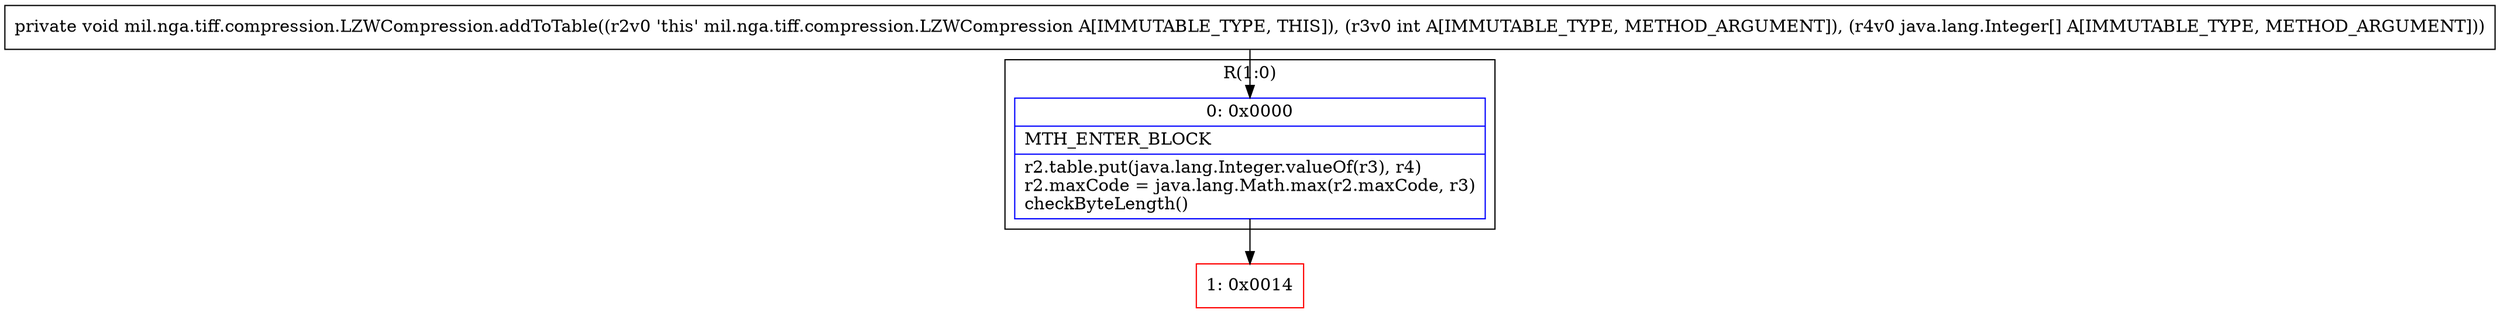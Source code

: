 digraph "CFG formil.nga.tiff.compression.LZWCompression.addToTable(I[Ljava\/lang\/Integer;)V" {
subgraph cluster_Region_87179928 {
label = "R(1:0)";
node [shape=record,color=blue];
Node_0 [shape=record,label="{0\:\ 0x0000|MTH_ENTER_BLOCK\l|r2.table.put(java.lang.Integer.valueOf(r3), r4)\lr2.maxCode = java.lang.Math.max(r2.maxCode, r3)\lcheckByteLength()\l}"];
}
Node_1 [shape=record,color=red,label="{1\:\ 0x0014}"];
MethodNode[shape=record,label="{private void mil.nga.tiff.compression.LZWCompression.addToTable((r2v0 'this' mil.nga.tiff.compression.LZWCompression A[IMMUTABLE_TYPE, THIS]), (r3v0 int A[IMMUTABLE_TYPE, METHOD_ARGUMENT]), (r4v0 java.lang.Integer[] A[IMMUTABLE_TYPE, METHOD_ARGUMENT])) }"];
MethodNode -> Node_0;
Node_0 -> Node_1;
}

